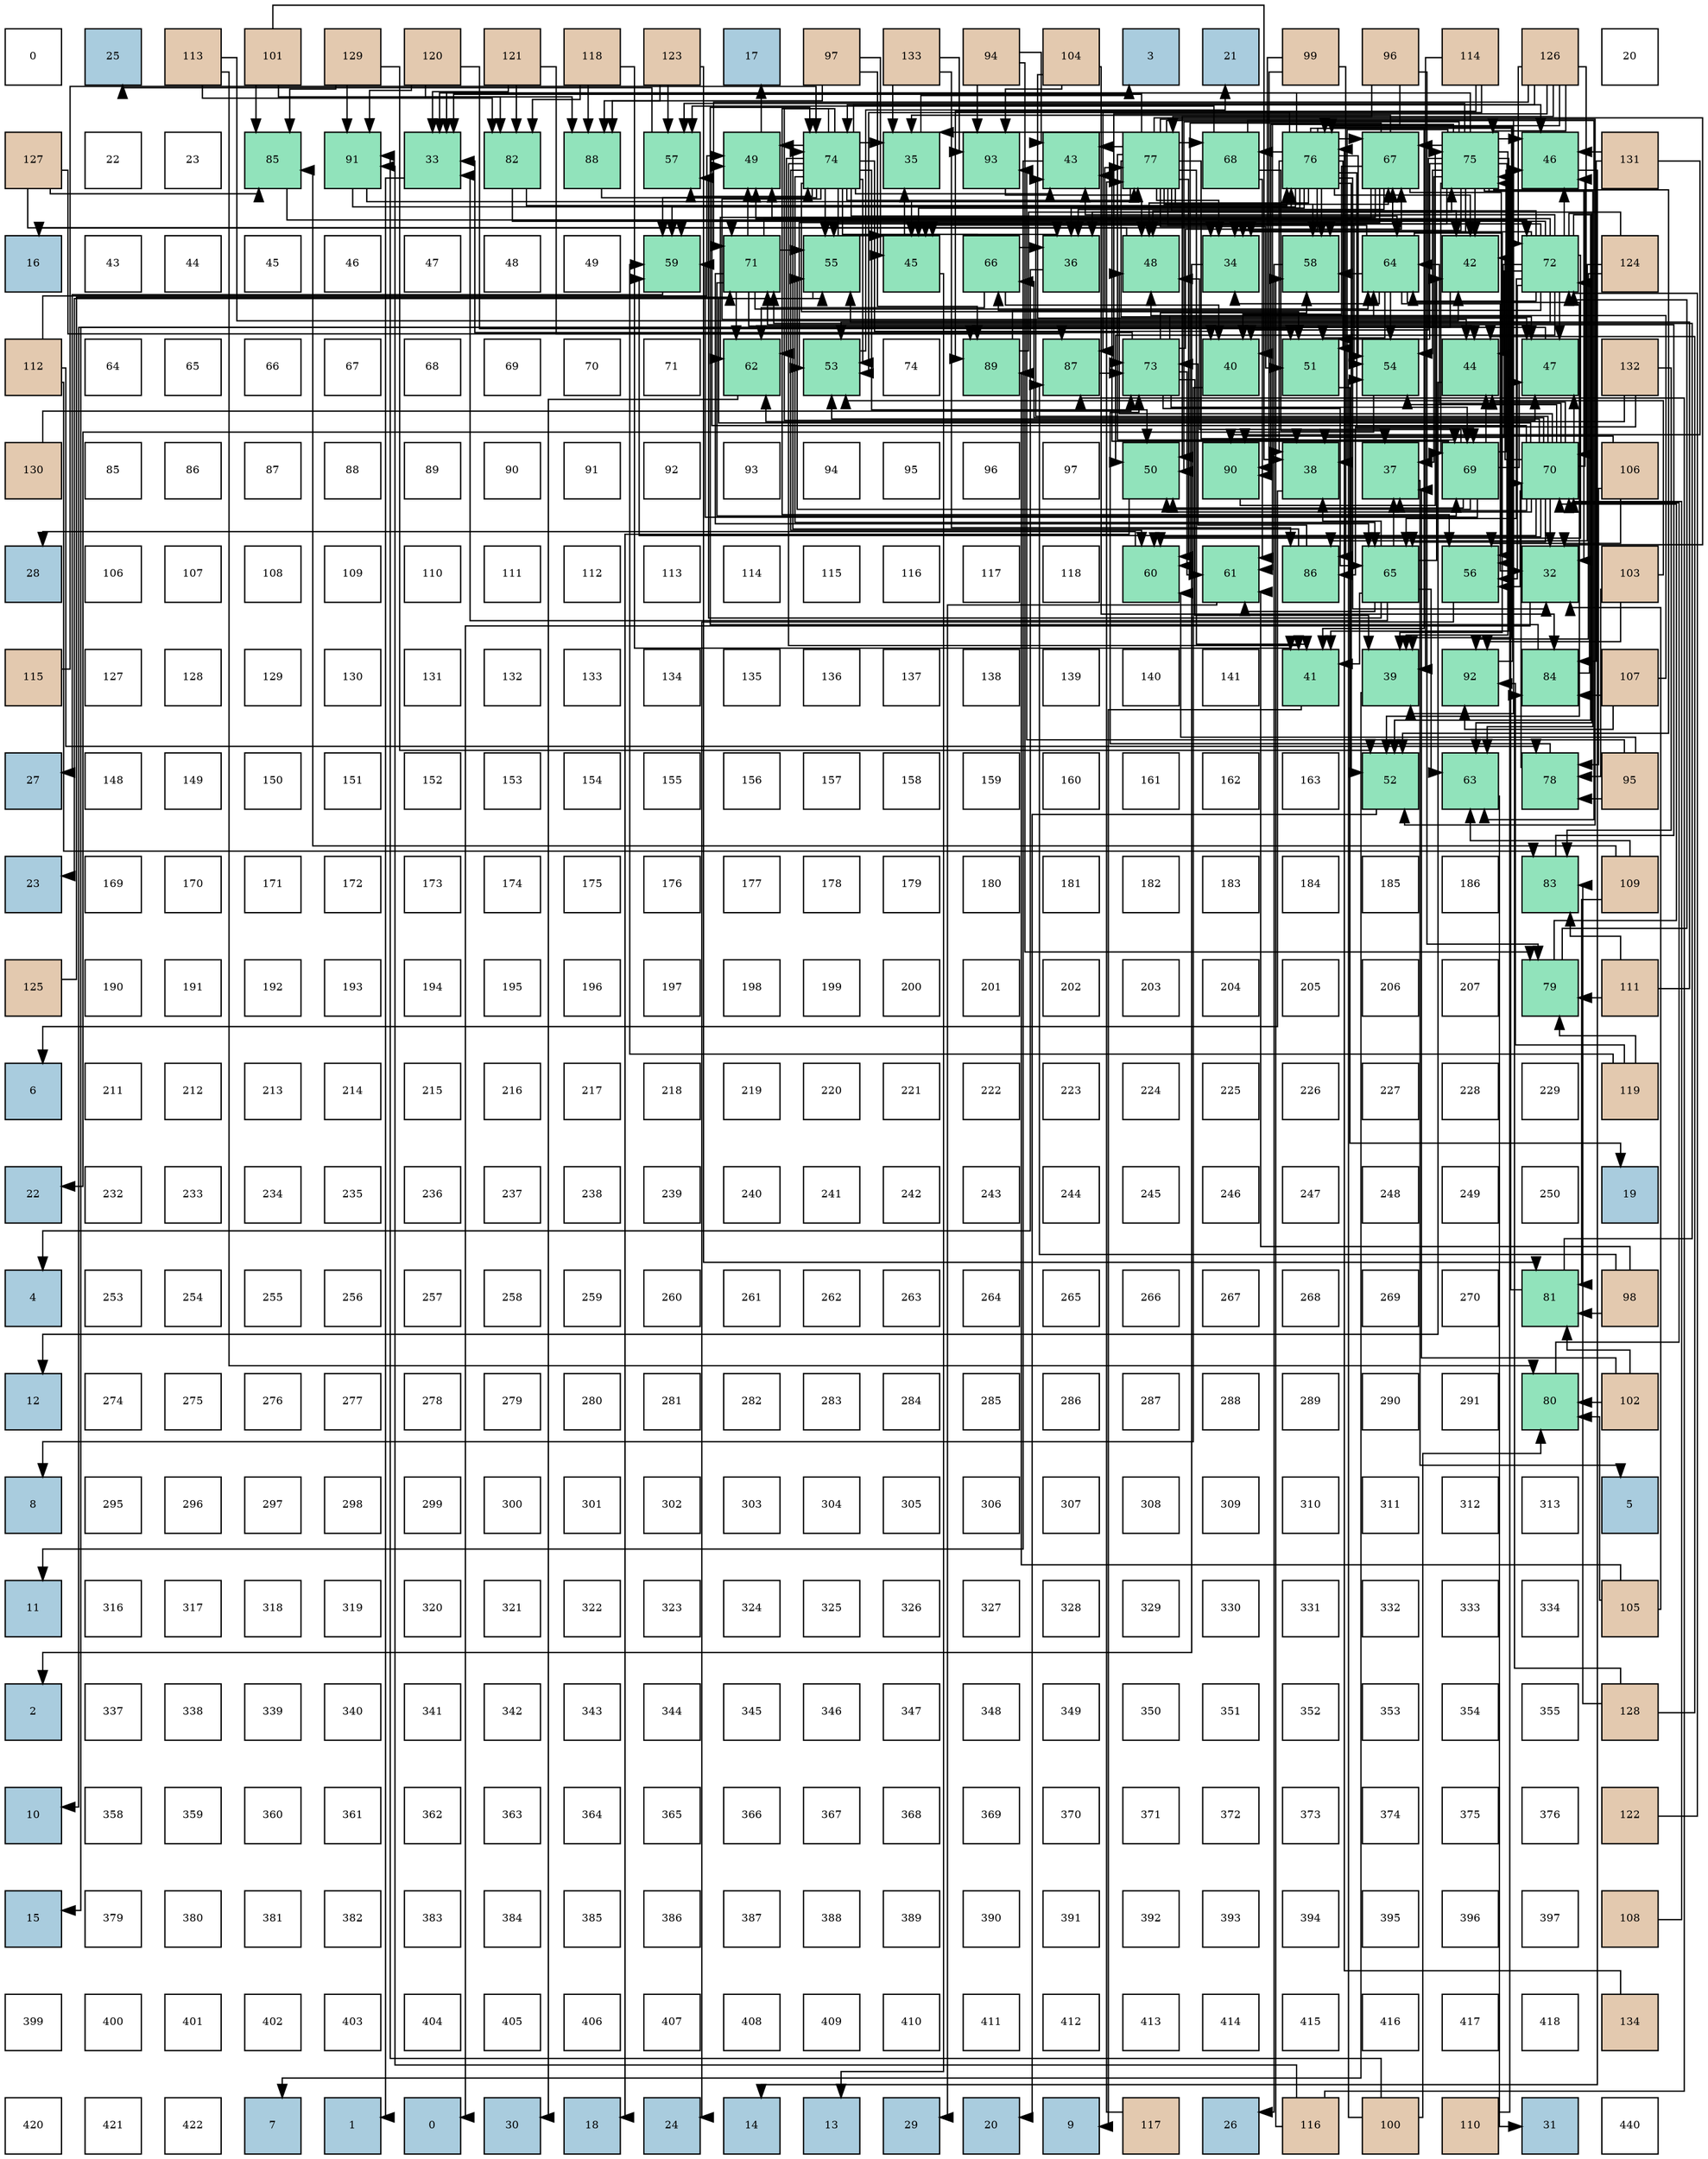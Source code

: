 digraph layout{
 rankdir=TB;
 splines=ortho;
 node [style=filled shape=square fixedsize=true width=0.6];
0[label="0", fontsize=8, fillcolor="#ffffff"];
1[label="25", fontsize=8, fillcolor="#a9ccde"];
2[label="113", fontsize=8, fillcolor="#e3c9af"];
3[label="101", fontsize=8, fillcolor="#e3c9af"];
4[label="129", fontsize=8, fillcolor="#e3c9af"];
5[label="120", fontsize=8, fillcolor="#e3c9af"];
6[label="121", fontsize=8, fillcolor="#e3c9af"];
7[label="118", fontsize=8, fillcolor="#e3c9af"];
8[label="123", fontsize=8, fillcolor="#e3c9af"];
9[label="17", fontsize=8, fillcolor="#a9ccde"];
10[label="97", fontsize=8, fillcolor="#e3c9af"];
11[label="133", fontsize=8, fillcolor="#e3c9af"];
12[label="94", fontsize=8, fillcolor="#e3c9af"];
13[label="104", fontsize=8, fillcolor="#e3c9af"];
14[label="3", fontsize=8, fillcolor="#a9ccde"];
15[label="21", fontsize=8, fillcolor="#a9ccde"];
16[label="99", fontsize=8, fillcolor="#e3c9af"];
17[label="96", fontsize=8, fillcolor="#e3c9af"];
18[label="114", fontsize=8, fillcolor="#e3c9af"];
19[label="126", fontsize=8, fillcolor="#e3c9af"];
20[label="20", fontsize=8, fillcolor="#ffffff"];
21[label="127", fontsize=8, fillcolor="#e3c9af"];
22[label="22", fontsize=8, fillcolor="#ffffff"];
23[label="23", fontsize=8, fillcolor="#ffffff"];
24[label="85", fontsize=8, fillcolor="#91e3bb"];
25[label="91", fontsize=8, fillcolor="#91e3bb"];
26[label="33", fontsize=8, fillcolor="#91e3bb"];
27[label="82", fontsize=8, fillcolor="#91e3bb"];
28[label="88", fontsize=8, fillcolor="#91e3bb"];
29[label="57", fontsize=8, fillcolor="#91e3bb"];
30[label="49", fontsize=8, fillcolor="#91e3bb"];
31[label="74", fontsize=8, fillcolor="#91e3bb"];
32[label="35", fontsize=8, fillcolor="#91e3bb"];
33[label="93", fontsize=8, fillcolor="#91e3bb"];
34[label="43", fontsize=8, fillcolor="#91e3bb"];
35[label="77", fontsize=8, fillcolor="#91e3bb"];
36[label="68", fontsize=8, fillcolor="#91e3bb"];
37[label="76", fontsize=8, fillcolor="#91e3bb"];
38[label="67", fontsize=8, fillcolor="#91e3bb"];
39[label="75", fontsize=8, fillcolor="#91e3bb"];
40[label="46", fontsize=8, fillcolor="#91e3bb"];
41[label="131", fontsize=8, fillcolor="#e3c9af"];
42[label="16", fontsize=8, fillcolor="#a9ccde"];
43[label="43", fontsize=8, fillcolor="#ffffff"];
44[label="44", fontsize=8, fillcolor="#ffffff"];
45[label="45", fontsize=8, fillcolor="#ffffff"];
46[label="46", fontsize=8, fillcolor="#ffffff"];
47[label="47", fontsize=8, fillcolor="#ffffff"];
48[label="48", fontsize=8, fillcolor="#ffffff"];
49[label="49", fontsize=8, fillcolor="#ffffff"];
50[label="59", fontsize=8, fillcolor="#91e3bb"];
51[label="71", fontsize=8, fillcolor="#91e3bb"];
52[label="55", fontsize=8, fillcolor="#91e3bb"];
53[label="45", fontsize=8, fillcolor="#91e3bb"];
54[label="66", fontsize=8, fillcolor="#91e3bb"];
55[label="36", fontsize=8, fillcolor="#91e3bb"];
56[label="48", fontsize=8, fillcolor="#91e3bb"];
57[label="34", fontsize=8, fillcolor="#91e3bb"];
58[label="58", fontsize=8, fillcolor="#91e3bb"];
59[label="64", fontsize=8, fillcolor="#91e3bb"];
60[label="42", fontsize=8, fillcolor="#91e3bb"];
61[label="72", fontsize=8, fillcolor="#91e3bb"];
62[label="124", fontsize=8, fillcolor="#e3c9af"];
63[label="112", fontsize=8, fillcolor="#e3c9af"];
64[label="64", fontsize=8, fillcolor="#ffffff"];
65[label="65", fontsize=8, fillcolor="#ffffff"];
66[label="66", fontsize=8, fillcolor="#ffffff"];
67[label="67", fontsize=8, fillcolor="#ffffff"];
68[label="68", fontsize=8, fillcolor="#ffffff"];
69[label="69", fontsize=8, fillcolor="#ffffff"];
70[label="70", fontsize=8, fillcolor="#ffffff"];
71[label="71", fontsize=8, fillcolor="#ffffff"];
72[label="62", fontsize=8, fillcolor="#91e3bb"];
73[label="53", fontsize=8, fillcolor="#91e3bb"];
74[label="74", fontsize=8, fillcolor="#ffffff"];
75[label="89", fontsize=8, fillcolor="#91e3bb"];
76[label="87", fontsize=8, fillcolor="#91e3bb"];
77[label="73", fontsize=8, fillcolor="#91e3bb"];
78[label="40", fontsize=8, fillcolor="#91e3bb"];
79[label="51", fontsize=8, fillcolor="#91e3bb"];
80[label="54", fontsize=8, fillcolor="#91e3bb"];
81[label="44", fontsize=8, fillcolor="#91e3bb"];
82[label="47", fontsize=8, fillcolor="#91e3bb"];
83[label="132", fontsize=8, fillcolor="#e3c9af"];
84[label="130", fontsize=8, fillcolor="#e3c9af"];
85[label="85", fontsize=8, fillcolor="#ffffff"];
86[label="86", fontsize=8, fillcolor="#ffffff"];
87[label="87", fontsize=8, fillcolor="#ffffff"];
88[label="88", fontsize=8, fillcolor="#ffffff"];
89[label="89", fontsize=8, fillcolor="#ffffff"];
90[label="90", fontsize=8, fillcolor="#ffffff"];
91[label="91", fontsize=8, fillcolor="#ffffff"];
92[label="92", fontsize=8, fillcolor="#ffffff"];
93[label="93", fontsize=8, fillcolor="#ffffff"];
94[label="94", fontsize=8, fillcolor="#ffffff"];
95[label="95", fontsize=8, fillcolor="#ffffff"];
96[label="96", fontsize=8, fillcolor="#ffffff"];
97[label="97", fontsize=8, fillcolor="#ffffff"];
98[label="50", fontsize=8, fillcolor="#91e3bb"];
99[label="90", fontsize=8, fillcolor="#91e3bb"];
100[label="38", fontsize=8, fillcolor="#91e3bb"];
101[label="37", fontsize=8, fillcolor="#91e3bb"];
102[label="69", fontsize=8, fillcolor="#91e3bb"];
103[label="70", fontsize=8, fillcolor="#91e3bb"];
104[label="106", fontsize=8, fillcolor="#e3c9af"];
105[label="28", fontsize=8, fillcolor="#a9ccde"];
106[label="106", fontsize=8, fillcolor="#ffffff"];
107[label="107", fontsize=8, fillcolor="#ffffff"];
108[label="108", fontsize=8, fillcolor="#ffffff"];
109[label="109", fontsize=8, fillcolor="#ffffff"];
110[label="110", fontsize=8, fillcolor="#ffffff"];
111[label="111", fontsize=8, fillcolor="#ffffff"];
112[label="112", fontsize=8, fillcolor="#ffffff"];
113[label="113", fontsize=8, fillcolor="#ffffff"];
114[label="114", fontsize=8, fillcolor="#ffffff"];
115[label="115", fontsize=8, fillcolor="#ffffff"];
116[label="116", fontsize=8, fillcolor="#ffffff"];
117[label="117", fontsize=8, fillcolor="#ffffff"];
118[label="118", fontsize=8, fillcolor="#ffffff"];
119[label="60", fontsize=8, fillcolor="#91e3bb"];
120[label="61", fontsize=8, fillcolor="#91e3bb"];
121[label="86", fontsize=8, fillcolor="#91e3bb"];
122[label="65", fontsize=8, fillcolor="#91e3bb"];
123[label="56", fontsize=8, fillcolor="#91e3bb"];
124[label="32", fontsize=8, fillcolor="#91e3bb"];
125[label="103", fontsize=8, fillcolor="#e3c9af"];
126[label="115", fontsize=8, fillcolor="#e3c9af"];
127[label="127", fontsize=8, fillcolor="#ffffff"];
128[label="128", fontsize=8, fillcolor="#ffffff"];
129[label="129", fontsize=8, fillcolor="#ffffff"];
130[label="130", fontsize=8, fillcolor="#ffffff"];
131[label="131", fontsize=8, fillcolor="#ffffff"];
132[label="132", fontsize=8, fillcolor="#ffffff"];
133[label="133", fontsize=8, fillcolor="#ffffff"];
134[label="134", fontsize=8, fillcolor="#ffffff"];
135[label="135", fontsize=8, fillcolor="#ffffff"];
136[label="136", fontsize=8, fillcolor="#ffffff"];
137[label="137", fontsize=8, fillcolor="#ffffff"];
138[label="138", fontsize=8, fillcolor="#ffffff"];
139[label="139", fontsize=8, fillcolor="#ffffff"];
140[label="140", fontsize=8, fillcolor="#ffffff"];
141[label="141", fontsize=8, fillcolor="#ffffff"];
142[label="41", fontsize=8, fillcolor="#91e3bb"];
143[label="39", fontsize=8, fillcolor="#91e3bb"];
144[label="92", fontsize=8, fillcolor="#91e3bb"];
145[label="84", fontsize=8, fillcolor="#91e3bb"];
146[label="107", fontsize=8, fillcolor="#e3c9af"];
147[label="27", fontsize=8, fillcolor="#a9ccde"];
148[label="148", fontsize=8, fillcolor="#ffffff"];
149[label="149", fontsize=8, fillcolor="#ffffff"];
150[label="150", fontsize=8, fillcolor="#ffffff"];
151[label="151", fontsize=8, fillcolor="#ffffff"];
152[label="152", fontsize=8, fillcolor="#ffffff"];
153[label="153", fontsize=8, fillcolor="#ffffff"];
154[label="154", fontsize=8, fillcolor="#ffffff"];
155[label="155", fontsize=8, fillcolor="#ffffff"];
156[label="156", fontsize=8, fillcolor="#ffffff"];
157[label="157", fontsize=8, fillcolor="#ffffff"];
158[label="158", fontsize=8, fillcolor="#ffffff"];
159[label="159", fontsize=8, fillcolor="#ffffff"];
160[label="160", fontsize=8, fillcolor="#ffffff"];
161[label="161", fontsize=8, fillcolor="#ffffff"];
162[label="162", fontsize=8, fillcolor="#ffffff"];
163[label="163", fontsize=8, fillcolor="#ffffff"];
164[label="52", fontsize=8, fillcolor="#91e3bb"];
165[label="63", fontsize=8, fillcolor="#91e3bb"];
166[label="78", fontsize=8, fillcolor="#91e3bb"];
167[label="95", fontsize=8, fillcolor="#e3c9af"];
168[label="23", fontsize=8, fillcolor="#a9ccde"];
169[label="169", fontsize=8, fillcolor="#ffffff"];
170[label="170", fontsize=8, fillcolor="#ffffff"];
171[label="171", fontsize=8, fillcolor="#ffffff"];
172[label="172", fontsize=8, fillcolor="#ffffff"];
173[label="173", fontsize=8, fillcolor="#ffffff"];
174[label="174", fontsize=8, fillcolor="#ffffff"];
175[label="175", fontsize=8, fillcolor="#ffffff"];
176[label="176", fontsize=8, fillcolor="#ffffff"];
177[label="177", fontsize=8, fillcolor="#ffffff"];
178[label="178", fontsize=8, fillcolor="#ffffff"];
179[label="179", fontsize=8, fillcolor="#ffffff"];
180[label="180", fontsize=8, fillcolor="#ffffff"];
181[label="181", fontsize=8, fillcolor="#ffffff"];
182[label="182", fontsize=8, fillcolor="#ffffff"];
183[label="183", fontsize=8, fillcolor="#ffffff"];
184[label="184", fontsize=8, fillcolor="#ffffff"];
185[label="185", fontsize=8, fillcolor="#ffffff"];
186[label="186", fontsize=8, fillcolor="#ffffff"];
187[label="83", fontsize=8, fillcolor="#91e3bb"];
188[label="109", fontsize=8, fillcolor="#e3c9af"];
189[label="125", fontsize=8, fillcolor="#e3c9af"];
190[label="190", fontsize=8, fillcolor="#ffffff"];
191[label="191", fontsize=8, fillcolor="#ffffff"];
192[label="192", fontsize=8, fillcolor="#ffffff"];
193[label="193", fontsize=8, fillcolor="#ffffff"];
194[label="194", fontsize=8, fillcolor="#ffffff"];
195[label="195", fontsize=8, fillcolor="#ffffff"];
196[label="196", fontsize=8, fillcolor="#ffffff"];
197[label="197", fontsize=8, fillcolor="#ffffff"];
198[label="198", fontsize=8, fillcolor="#ffffff"];
199[label="199", fontsize=8, fillcolor="#ffffff"];
200[label="200", fontsize=8, fillcolor="#ffffff"];
201[label="201", fontsize=8, fillcolor="#ffffff"];
202[label="202", fontsize=8, fillcolor="#ffffff"];
203[label="203", fontsize=8, fillcolor="#ffffff"];
204[label="204", fontsize=8, fillcolor="#ffffff"];
205[label="205", fontsize=8, fillcolor="#ffffff"];
206[label="206", fontsize=8, fillcolor="#ffffff"];
207[label="207", fontsize=8, fillcolor="#ffffff"];
208[label="79", fontsize=8, fillcolor="#91e3bb"];
209[label="111", fontsize=8, fillcolor="#e3c9af"];
210[label="6", fontsize=8, fillcolor="#a9ccde"];
211[label="211", fontsize=8, fillcolor="#ffffff"];
212[label="212", fontsize=8, fillcolor="#ffffff"];
213[label="213", fontsize=8, fillcolor="#ffffff"];
214[label="214", fontsize=8, fillcolor="#ffffff"];
215[label="215", fontsize=8, fillcolor="#ffffff"];
216[label="216", fontsize=8, fillcolor="#ffffff"];
217[label="217", fontsize=8, fillcolor="#ffffff"];
218[label="218", fontsize=8, fillcolor="#ffffff"];
219[label="219", fontsize=8, fillcolor="#ffffff"];
220[label="220", fontsize=8, fillcolor="#ffffff"];
221[label="221", fontsize=8, fillcolor="#ffffff"];
222[label="222", fontsize=8, fillcolor="#ffffff"];
223[label="223", fontsize=8, fillcolor="#ffffff"];
224[label="224", fontsize=8, fillcolor="#ffffff"];
225[label="225", fontsize=8, fillcolor="#ffffff"];
226[label="226", fontsize=8, fillcolor="#ffffff"];
227[label="227", fontsize=8, fillcolor="#ffffff"];
228[label="228", fontsize=8, fillcolor="#ffffff"];
229[label="229", fontsize=8, fillcolor="#ffffff"];
230[label="119", fontsize=8, fillcolor="#e3c9af"];
231[label="22", fontsize=8, fillcolor="#a9ccde"];
232[label="232", fontsize=8, fillcolor="#ffffff"];
233[label="233", fontsize=8, fillcolor="#ffffff"];
234[label="234", fontsize=8, fillcolor="#ffffff"];
235[label="235", fontsize=8, fillcolor="#ffffff"];
236[label="236", fontsize=8, fillcolor="#ffffff"];
237[label="237", fontsize=8, fillcolor="#ffffff"];
238[label="238", fontsize=8, fillcolor="#ffffff"];
239[label="239", fontsize=8, fillcolor="#ffffff"];
240[label="240", fontsize=8, fillcolor="#ffffff"];
241[label="241", fontsize=8, fillcolor="#ffffff"];
242[label="242", fontsize=8, fillcolor="#ffffff"];
243[label="243", fontsize=8, fillcolor="#ffffff"];
244[label="244", fontsize=8, fillcolor="#ffffff"];
245[label="245", fontsize=8, fillcolor="#ffffff"];
246[label="246", fontsize=8, fillcolor="#ffffff"];
247[label="247", fontsize=8, fillcolor="#ffffff"];
248[label="248", fontsize=8, fillcolor="#ffffff"];
249[label="249", fontsize=8, fillcolor="#ffffff"];
250[label="250", fontsize=8, fillcolor="#ffffff"];
251[label="19", fontsize=8, fillcolor="#a9ccde"];
252[label="4", fontsize=8, fillcolor="#a9ccde"];
253[label="253", fontsize=8, fillcolor="#ffffff"];
254[label="254", fontsize=8, fillcolor="#ffffff"];
255[label="255", fontsize=8, fillcolor="#ffffff"];
256[label="256", fontsize=8, fillcolor="#ffffff"];
257[label="257", fontsize=8, fillcolor="#ffffff"];
258[label="258", fontsize=8, fillcolor="#ffffff"];
259[label="259", fontsize=8, fillcolor="#ffffff"];
260[label="260", fontsize=8, fillcolor="#ffffff"];
261[label="261", fontsize=8, fillcolor="#ffffff"];
262[label="262", fontsize=8, fillcolor="#ffffff"];
263[label="263", fontsize=8, fillcolor="#ffffff"];
264[label="264", fontsize=8, fillcolor="#ffffff"];
265[label="265", fontsize=8, fillcolor="#ffffff"];
266[label="266", fontsize=8, fillcolor="#ffffff"];
267[label="267", fontsize=8, fillcolor="#ffffff"];
268[label="268", fontsize=8, fillcolor="#ffffff"];
269[label="269", fontsize=8, fillcolor="#ffffff"];
270[label="270", fontsize=8, fillcolor="#ffffff"];
271[label="81", fontsize=8, fillcolor="#91e3bb"];
272[label="98", fontsize=8, fillcolor="#e3c9af"];
273[label="12", fontsize=8, fillcolor="#a9ccde"];
274[label="274", fontsize=8, fillcolor="#ffffff"];
275[label="275", fontsize=8, fillcolor="#ffffff"];
276[label="276", fontsize=8, fillcolor="#ffffff"];
277[label="277", fontsize=8, fillcolor="#ffffff"];
278[label="278", fontsize=8, fillcolor="#ffffff"];
279[label="279", fontsize=8, fillcolor="#ffffff"];
280[label="280", fontsize=8, fillcolor="#ffffff"];
281[label="281", fontsize=8, fillcolor="#ffffff"];
282[label="282", fontsize=8, fillcolor="#ffffff"];
283[label="283", fontsize=8, fillcolor="#ffffff"];
284[label="284", fontsize=8, fillcolor="#ffffff"];
285[label="285", fontsize=8, fillcolor="#ffffff"];
286[label="286", fontsize=8, fillcolor="#ffffff"];
287[label="287", fontsize=8, fillcolor="#ffffff"];
288[label="288", fontsize=8, fillcolor="#ffffff"];
289[label="289", fontsize=8, fillcolor="#ffffff"];
290[label="290", fontsize=8, fillcolor="#ffffff"];
291[label="291", fontsize=8, fillcolor="#ffffff"];
292[label="80", fontsize=8, fillcolor="#91e3bb"];
293[label="102", fontsize=8, fillcolor="#e3c9af"];
294[label="8", fontsize=8, fillcolor="#a9ccde"];
295[label="295", fontsize=8, fillcolor="#ffffff"];
296[label="296", fontsize=8, fillcolor="#ffffff"];
297[label="297", fontsize=8, fillcolor="#ffffff"];
298[label="298", fontsize=8, fillcolor="#ffffff"];
299[label="299", fontsize=8, fillcolor="#ffffff"];
300[label="300", fontsize=8, fillcolor="#ffffff"];
301[label="301", fontsize=8, fillcolor="#ffffff"];
302[label="302", fontsize=8, fillcolor="#ffffff"];
303[label="303", fontsize=8, fillcolor="#ffffff"];
304[label="304", fontsize=8, fillcolor="#ffffff"];
305[label="305", fontsize=8, fillcolor="#ffffff"];
306[label="306", fontsize=8, fillcolor="#ffffff"];
307[label="307", fontsize=8, fillcolor="#ffffff"];
308[label="308", fontsize=8, fillcolor="#ffffff"];
309[label="309", fontsize=8, fillcolor="#ffffff"];
310[label="310", fontsize=8, fillcolor="#ffffff"];
311[label="311", fontsize=8, fillcolor="#ffffff"];
312[label="312", fontsize=8, fillcolor="#ffffff"];
313[label="313", fontsize=8, fillcolor="#ffffff"];
314[label="5", fontsize=8, fillcolor="#a9ccde"];
315[label="11", fontsize=8, fillcolor="#a9ccde"];
316[label="316", fontsize=8, fillcolor="#ffffff"];
317[label="317", fontsize=8, fillcolor="#ffffff"];
318[label="318", fontsize=8, fillcolor="#ffffff"];
319[label="319", fontsize=8, fillcolor="#ffffff"];
320[label="320", fontsize=8, fillcolor="#ffffff"];
321[label="321", fontsize=8, fillcolor="#ffffff"];
322[label="322", fontsize=8, fillcolor="#ffffff"];
323[label="323", fontsize=8, fillcolor="#ffffff"];
324[label="324", fontsize=8, fillcolor="#ffffff"];
325[label="325", fontsize=8, fillcolor="#ffffff"];
326[label="326", fontsize=8, fillcolor="#ffffff"];
327[label="327", fontsize=8, fillcolor="#ffffff"];
328[label="328", fontsize=8, fillcolor="#ffffff"];
329[label="329", fontsize=8, fillcolor="#ffffff"];
330[label="330", fontsize=8, fillcolor="#ffffff"];
331[label="331", fontsize=8, fillcolor="#ffffff"];
332[label="332", fontsize=8, fillcolor="#ffffff"];
333[label="333", fontsize=8, fillcolor="#ffffff"];
334[label="334", fontsize=8, fillcolor="#ffffff"];
335[label="105", fontsize=8, fillcolor="#e3c9af"];
336[label="2", fontsize=8, fillcolor="#a9ccde"];
337[label="337", fontsize=8, fillcolor="#ffffff"];
338[label="338", fontsize=8, fillcolor="#ffffff"];
339[label="339", fontsize=8, fillcolor="#ffffff"];
340[label="340", fontsize=8, fillcolor="#ffffff"];
341[label="341", fontsize=8, fillcolor="#ffffff"];
342[label="342", fontsize=8, fillcolor="#ffffff"];
343[label="343", fontsize=8, fillcolor="#ffffff"];
344[label="344", fontsize=8, fillcolor="#ffffff"];
345[label="345", fontsize=8, fillcolor="#ffffff"];
346[label="346", fontsize=8, fillcolor="#ffffff"];
347[label="347", fontsize=8, fillcolor="#ffffff"];
348[label="348", fontsize=8, fillcolor="#ffffff"];
349[label="349", fontsize=8, fillcolor="#ffffff"];
350[label="350", fontsize=8, fillcolor="#ffffff"];
351[label="351", fontsize=8, fillcolor="#ffffff"];
352[label="352", fontsize=8, fillcolor="#ffffff"];
353[label="353", fontsize=8, fillcolor="#ffffff"];
354[label="354", fontsize=8, fillcolor="#ffffff"];
355[label="355", fontsize=8, fillcolor="#ffffff"];
356[label="128", fontsize=8, fillcolor="#e3c9af"];
357[label="10", fontsize=8, fillcolor="#a9ccde"];
358[label="358", fontsize=8, fillcolor="#ffffff"];
359[label="359", fontsize=8, fillcolor="#ffffff"];
360[label="360", fontsize=8, fillcolor="#ffffff"];
361[label="361", fontsize=8, fillcolor="#ffffff"];
362[label="362", fontsize=8, fillcolor="#ffffff"];
363[label="363", fontsize=8, fillcolor="#ffffff"];
364[label="364", fontsize=8, fillcolor="#ffffff"];
365[label="365", fontsize=8, fillcolor="#ffffff"];
366[label="366", fontsize=8, fillcolor="#ffffff"];
367[label="367", fontsize=8, fillcolor="#ffffff"];
368[label="368", fontsize=8, fillcolor="#ffffff"];
369[label="369", fontsize=8, fillcolor="#ffffff"];
370[label="370", fontsize=8, fillcolor="#ffffff"];
371[label="371", fontsize=8, fillcolor="#ffffff"];
372[label="372", fontsize=8, fillcolor="#ffffff"];
373[label="373", fontsize=8, fillcolor="#ffffff"];
374[label="374", fontsize=8, fillcolor="#ffffff"];
375[label="375", fontsize=8, fillcolor="#ffffff"];
376[label="376", fontsize=8, fillcolor="#ffffff"];
377[label="122", fontsize=8, fillcolor="#e3c9af"];
378[label="15", fontsize=8, fillcolor="#a9ccde"];
379[label="379", fontsize=8, fillcolor="#ffffff"];
380[label="380", fontsize=8, fillcolor="#ffffff"];
381[label="381", fontsize=8, fillcolor="#ffffff"];
382[label="382", fontsize=8, fillcolor="#ffffff"];
383[label="383", fontsize=8, fillcolor="#ffffff"];
384[label="384", fontsize=8, fillcolor="#ffffff"];
385[label="385", fontsize=8, fillcolor="#ffffff"];
386[label="386", fontsize=8, fillcolor="#ffffff"];
387[label="387", fontsize=8, fillcolor="#ffffff"];
388[label="388", fontsize=8, fillcolor="#ffffff"];
389[label="389", fontsize=8, fillcolor="#ffffff"];
390[label="390", fontsize=8, fillcolor="#ffffff"];
391[label="391", fontsize=8, fillcolor="#ffffff"];
392[label="392", fontsize=8, fillcolor="#ffffff"];
393[label="393", fontsize=8, fillcolor="#ffffff"];
394[label="394", fontsize=8, fillcolor="#ffffff"];
395[label="395", fontsize=8, fillcolor="#ffffff"];
396[label="396", fontsize=8, fillcolor="#ffffff"];
397[label="397", fontsize=8, fillcolor="#ffffff"];
398[label="108", fontsize=8, fillcolor="#e3c9af"];
399[label="399", fontsize=8, fillcolor="#ffffff"];
400[label="400", fontsize=8, fillcolor="#ffffff"];
401[label="401", fontsize=8, fillcolor="#ffffff"];
402[label="402", fontsize=8, fillcolor="#ffffff"];
403[label="403", fontsize=8, fillcolor="#ffffff"];
404[label="404", fontsize=8, fillcolor="#ffffff"];
405[label="405", fontsize=8, fillcolor="#ffffff"];
406[label="406", fontsize=8, fillcolor="#ffffff"];
407[label="407", fontsize=8, fillcolor="#ffffff"];
408[label="408", fontsize=8, fillcolor="#ffffff"];
409[label="409", fontsize=8, fillcolor="#ffffff"];
410[label="410", fontsize=8, fillcolor="#ffffff"];
411[label="411", fontsize=8, fillcolor="#ffffff"];
412[label="412", fontsize=8, fillcolor="#ffffff"];
413[label="413", fontsize=8, fillcolor="#ffffff"];
414[label="414", fontsize=8, fillcolor="#ffffff"];
415[label="415", fontsize=8, fillcolor="#ffffff"];
416[label="416", fontsize=8, fillcolor="#ffffff"];
417[label="417", fontsize=8, fillcolor="#ffffff"];
418[label="418", fontsize=8, fillcolor="#ffffff"];
419[label="134", fontsize=8, fillcolor="#e3c9af"];
420[label="420", fontsize=8, fillcolor="#ffffff"];
421[label="421", fontsize=8, fillcolor="#ffffff"];
422[label="422", fontsize=8, fillcolor="#ffffff"];
423[label="7", fontsize=8, fillcolor="#a9ccde"];
424[label="1", fontsize=8, fillcolor="#a9ccde"];
425[label="0", fontsize=8, fillcolor="#a9ccde"];
426[label="30", fontsize=8, fillcolor="#a9ccde"];
427[label="18", fontsize=8, fillcolor="#a9ccde"];
428[label="24", fontsize=8, fillcolor="#a9ccde"];
429[label="14", fontsize=8, fillcolor="#a9ccde"];
430[label="13", fontsize=8, fillcolor="#a9ccde"];
431[label="29", fontsize=8, fillcolor="#a9ccde"];
432[label="20", fontsize=8, fillcolor="#a9ccde"];
433[label="9", fontsize=8, fillcolor="#a9ccde"];
434[label="117", fontsize=8, fillcolor="#e3c9af"];
435[label="26", fontsize=8, fillcolor="#a9ccde"];
436[label="116", fontsize=8, fillcolor="#e3c9af"];
437[label="100", fontsize=8, fillcolor="#e3c9af"];
438[label="110", fontsize=8, fillcolor="#e3c9af"];
439[label="31", fontsize=8, fillcolor="#a9ccde"];
440[label="440", fontsize=8, fillcolor="#ffffff"];
edge [constraint=false, style=vis];124 -> 425;
26 -> 424;
57 -> 336;
32 -> 14;
55 -> 252;
101 -> 314;
100 -> 210;
143 -> 423;
78 -> 294;
142 -> 433;
60 -> 357;
34 -> 315;
81 -> 273;
53 -> 430;
40 -> 429;
82 -> 378;
56 -> 42;
30 -> 9;
98 -> 427;
79 -> 251;
164 -> 432;
73 -> 15;
80 -> 231;
52 -> 168;
123 -> 428;
29 -> 1;
58 -> 435;
50 -> 147;
119 -> 105;
120 -> 431;
72 -> 426;
165 -> 439;
59 -> 124;
59 -> 57;
59 -> 143;
59 -> 53;
59 -> 79;
59 -> 164;
59 -> 80;
59 -> 58;
122 -> 26;
122 -> 101;
122 -> 100;
122 -> 142;
122 -> 60;
122 -> 29;
122 -> 120;
122 -> 165;
54 -> 32;
54 -> 55;
54 -> 78;
54 -> 72;
38 -> 32;
38 -> 55;
38 -> 78;
38 -> 30;
38 -> 73;
38 -> 123;
38 -> 119;
38 -> 72;
36 -> 101;
36 -> 29;
36 -> 120;
36 -> 165;
102 -> 34;
102 -> 81;
102 -> 40;
102 -> 82;
102 -> 56;
102 -> 98;
102 -> 52;
102 -> 50;
103 -> 124;
103 -> 101;
103 -> 60;
103 -> 34;
103 -> 81;
103 -> 40;
103 -> 82;
103 -> 56;
103 -> 30;
103 -> 98;
103 -> 73;
103 -> 80;
103 -> 52;
103 -> 123;
103 -> 50;
103 -> 119;
103 -> 59;
103 -> 122;
103 -> 54;
51 -> 81;
51 -> 30;
51 -> 52;
51 -> 72;
51 -> 59;
51 -> 122;
51 -> 38;
51 -> 102;
61 -> 57;
61 -> 100;
61 -> 34;
61 -> 81;
61 -> 40;
61 -> 82;
61 -> 56;
61 -> 30;
61 -> 98;
61 -> 164;
61 -> 73;
61 -> 52;
61 -> 123;
61 -> 50;
61 -> 119;
61 -> 165;
61 -> 59;
61 -> 122;
61 -> 54;
77 -> 26;
77 -> 143;
77 -> 58;
77 -> 120;
77 -> 59;
77 -> 122;
77 -> 38;
77 -> 102;
31 -> 32;
31 -> 55;
31 -> 78;
31 -> 142;
31 -> 34;
31 -> 81;
31 -> 53;
31 -> 40;
31 -> 82;
31 -> 56;
31 -> 30;
31 -> 98;
31 -> 79;
31 -> 73;
31 -> 52;
31 -> 123;
31 -> 29;
31 -> 50;
31 -> 119;
31 -> 72;
31 -> 59;
31 -> 122;
39 -> 124;
39 -> 26;
39 -> 57;
39 -> 101;
39 -> 100;
39 -> 143;
39 -> 78;
39 -> 142;
39 -> 60;
39 -> 53;
39 -> 40;
39 -> 98;
39 -> 79;
39 -> 164;
39 -> 80;
39 -> 123;
39 -> 29;
39 -> 58;
39 -> 120;
39 -> 165;
39 -> 38;
39 -> 102;
37 -> 124;
37 -> 26;
37 -> 57;
37 -> 55;
37 -> 100;
37 -> 143;
37 -> 142;
37 -> 60;
37 -> 53;
37 -> 56;
37 -> 79;
37 -> 164;
37 -> 73;
37 -> 80;
37 -> 58;
37 -> 50;
37 -> 38;
37 -> 36;
37 -> 102;
35 -> 124;
35 -> 26;
35 -> 57;
35 -> 32;
35 -> 100;
35 -> 143;
35 -> 142;
35 -> 60;
35 -> 34;
35 -> 53;
35 -> 82;
35 -> 79;
35 -> 164;
35 -> 80;
35 -> 58;
35 -> 119;
35 -> 38;
35 -> 36;
35 -> 102;
166 -> 103;
166 -> 77;
208 -> 103;
208 -> 61;
292 -> 103;
271 -> 51;
271 -> 39;
27 -> 51;
27 -> 37;
187 -> 51;
145 -> 61;
145 -> 31;
24 -> 61;
121 -> 77;
121 -> 31;
76 -> 77;
28 -> 31;
75 -> 39;
75 -> 35;
99 -> 39;
25 -> 37;
25 -> 35;
144 -> 37;
33 -> 35;
12 -> 34;
12 -> 208;
12 -> 33;
167 -> 119;
167 -> 166;
167 -> 33;
17 -> 98;
17 -> 208;
17 -> 99;
10 -> 53;
10 -> 28;
10 -> 75;
272 -> 120;
272 -> 271;
272 -> 76;
16 -> 78;
16 -> 121;
16 -> 99;
437 -> 80;
437 -> 292;
437 -> 25;
3 -> 100;
3 -> 27;
3 -> 24;
293 -> 101;
293 -> 292;
293 -> 271;
125 -> 73;
125 -> 166;
125 -> 144;
13 -> 82;
13 -> 145;
13 -> 33;
335 -> 124;
335 -> 292;
335 -> 75;
104 -> 123;
104 -> 166;
104 -> 99;
146 -> 56;
146 -> 145;
146 -> 144;
398 -> 103;
188 -> 165;
188 -> 271;
188 -> 24;
438 -> 39;
209 -> 52;
209 -> 208;
209 -> 187;
63 -> 30;
63 -> 166;
63 -> 187;
2 -> 60;
2 -> 292;
2 -> 27;
18 -> 143;
18 -> 76;
18 -> 75;
126 -> 31;
436 -> 58;
436 -> 76;
436 -> 25;
434 -> 35;
7 -> 142;
7 -> 27;
7 -> 28;
230 -> 50;
230 -> 208;
230 -> 144;
5 -> 79;
5 -> 28;
5 -> 25;
6 -> 26;
6 -> 27;
6 -> 76;
377 -> 61;
8 -> 29;
8 -> 271;
8 -> 28;
62 -> 55;
62 -> 121;
62 -> 144;
189 -> 51;
19 -> 103;
19 -> 51;
19 -> 61;
19 -> 77;
19 -> 31;
19 -> 39;
19 -> 37;
19 -> 35;
21 -> 57;
21 -> 24;
21 -> 75;
356 -> 81;
356 -> 187;
356 -> 145;
4 -> 164;
4 -> 24;
4 -> 25;
84 -> 77;
41 -> 40;
41 -> 145;
41 -> 99;
83 -> 72;
83 -> 187;
83 -> 121;
11 -> 32;
11 -> 121;
11 -> 33;
419 -> 37;
edge [constraint=true, style=invis];
0 -> 21 -> 42 -> 63 -> 84 -> 105 -> 126 -> 147 -> 168 -> 189 -> 210 -> 231 -> 252 -> 273 -> 294 -> 315 -> 336 -> 357 -> 378 -> 399 -> 420;
1 -> 22 -> 43 -> 64 -> 85 -> 106 -> 127 -> 148 -> 169 -> 190 -> 211 -> 232 -> 253 -> 274 -> 295 -> 316 -> 337 -> 358 -> 379 -> 400 -> 421;
2 -> 23 -> 44 -> 65 -> 86 -> 107 -> 128 -> 149 -> 170 -> 191 -> 212 -> 233 -> 254 -> 275 -> 296 -> 317 -> 338 -> 359 -> 380 -> 401 -> 422;
3 -> 24 -> 45 -> 66 -> 87 -> 108 -> 129 -> 150 -> 171 -> 192 -> 213 -> 234 -> 255 -> 276 -> 297 -> 318 -> 339 -> 360 -> 381 -> 402 -> 423;
4 -> 25 -> 46 -> 67 -> 88 -> 109 -> 130 -> 151 -> 172 -> 193 -> 214 -> 235 -> 256 -> 277 -> 298 -> 319 -> 340 -> 361 -> 382 -> 403 -> 424;
5 -> 26 -> 47 -> 68 -> 89 -> 110 -> 131 -> 152 -> 173 -> 194 -> 215 -> 236 -> 257 -> 278 -> 299 -> 320 -> 341 -> 362 -> 383 -> 404 -> 425;
6 -> 27 -> 48 -> 69 -> 90 -> 111 -> 132 -> 153 -> 174 -> 195 -> 216 -> 237 -> 258 -> 279 -> 300 -> 321 -> 342 -> 363 -> 384 -> 405 -> 426;
7 -> 28 -> 49 -> 70 -> 91 -> 112 -> 133 -> 154 -> 175 -> 196 -> 217 -> 238 -> 259 -> 280 -> 301 -> 322 -> 343 -> 364 -> 385 -> 406 -> 427;
8 -> 29 -> 50 -> 71 -> 92 -> 113 -> 134 -> 155 -> 176 -> 197 -> 218 -> 239 -> 260 -> 281 -> 302 -> 323 -> 344 -> 365 -> 386 -> 407 -> 428;
9 -> 30 -> 51 -> 72 -> 93 -> 114 -> 135 -> 156 -> 177 -> 198 -> 219 -> 240 -> 261 -> 282 -> 303 -> 324 -> 345 -> 366 -> 387 -> 408 -> 429;
10 -> 31 -> 52 -> 73 -> 94 -> 115 -> 136 -> 157 -> 178 -> 199 -> 220 -> 241 -> 262 -> 283 -> 304 -> 325 -> 346 -> 367 -> 388 -> 409 -> 430;
11 -> 32 -> 53 -> 74 -> 95 -> 116 -> 137 -> 158 -> 179 -> 200 -> 221 -> 242 -> 263 -> 284 -> 305 -> 326 -> 347 -> 368 -> 389 -> 410 -> 431;
12 -> 33 -> 54 -> 75 -> 96 -> 117 -> 138 -> 159 -> 180 -> 201 -> 222 -> 243 -> 264 -> 285 -> 306 -> 327 -> 348 -> 369 -> 390 -> 411 -> 432;
13 -> 34 -> 55 -> 76 -> 97 -> 118 -> 139 -> 160 -> 181 -> 202 -> 223 -> 244 -> 265 -> 286 -> 307 -> 328 -> 349 -> 370 -> 391 -> 412 -> 433;
14 -> 35 -> 56 -> 77 -> 98 -> 119 -> 140 -> 161 -> 182 -> 203 -> 224 -> 245 -> 266 -> 287 -> 308 -> 329 -> 350 -> 371 -> 392 -> 413 -> 434;
15 -> 36 -> 57 -> 78 -> 99 -> 120 -> 141 -> 162 -> 183 -> 204 -> 225 -> 246 -> 267 -> 288 -> 309 -> 330 -> 351 -> 372 -> 393 -> 414 -> 435;
16 -> 37 -> 58 -> 79 -> 100 -> 121 -> 142 -> 163 -> 184 -> 205 -> 226 -> 247 -> 268 -> 289 -> 310 -> 331 -> 352 -> 373 -> 394 -> 415 -> 436;
17 -> 38 -> 59 -> 80 -> 101 -> 122 -> 143 -> 164 -> 185 -> 206 -> 227 -> 248 -> 269 -> 290 -> 311 -> 332 -> 353 -> 374 -> 395 -> 416 -> 437;
18 -> 39 -> 60 -> 81 -> 102 -> 123 -> 144 -> 165 -> 186 -> 207 -> 228 -> 249 -> 270 -> 291 -> 312 -> 333 -> 354 -> 375 -> 396 -> 417 -> 438;
19 -> 40 -> 61 -> 82 -> 103 -> 124 -> 145 -> 166 -> 187 -> 208 -> 229 -> 250 -> 271 -> 292 -> 313 -> 334 -> 355 -> 376 -> 397 -> 418 -> 439;
20 -> 41 -> 62 -> 83 -> 104 -> 125 -> 146 -> 167 -> 188 -> 209 -> 230 -> 251 -> 272 -> 293 -> 314 -> 335 -> 356 -> 377 -> 398 -> 419 -> 440;
rank = same {0 -> 1 -> 2 -> 3 -> 4 -> 5 -> 6 -> 7 -> 8 -> 9 -> 10 -> 11 -> 12 -> 13 -> 14 -> 15 -> 16 -> 17 -> 18 -> 19 -> 20};
rank = same {21 -> 22 -> 23 -> 24 -> 25 -> 26 -> 27 -> 28 -> 29 -> 30 -> 31 -> 32 -> 33 -> 34 -> 35 -> 36 -> 37 -> 38 -> 39 -> 40 -> 41};
rank = same {42 -> 43 -> 44 -> 45 -> 46 -> 47 -> 48 -> 49 -> 50 -> 51 -> 52 -> 53 -> 54 -> 55 -> 56 -> 57 -> 58 -> 59 -> 60 -> 61 -> 62};
rank = same {63 -> 64 -> 65 -> 66 -> 67 -> 68 -> 69 -> 70 -> 71 -> 72 -> 73 -> 74 -> 75 -> 76 -> 77 -> 78 -> 79 -> 80 -> 81 -> 82 -> 83};
rank = same {84 -> 85 -> 86 -> 87 -> 88 -> 89 -> 90 -> 91 -> 92 -> 93 -> 94 -> 95 -> 96 -> 97 -> 98 -> 99 -> 100 -> 101 -> 102 -> 103 -> 104};
rank = same {105 -> 106 -> 107 -> 108 -> 109 -> 110 -> 111 -> 112 -> 113 -> 114 -> 115 -> 116 -> 117 -> 118 -> 119 -> 120 -> 121 -> 122 -> 123 -> 124 -> 125};
rank = same {126 -> 127 -> 128 -> 129 -> 130 -> 131 -> 132 -> 133 -> 134 -> 135 -> 136 -> 137 -> 138 -> 139 -> 140 -> 141 -> 142 -> 143 -> 144 -> 145 -> 146};
rank = same {147 -> 148 -> 149 -> 150 -> 151 -> 152 -> 153 -> 154 -> 155 -> 156 -> 157 -> 158 -> 159 -> 160 -> 161 -> 162 -> 163 -> 164 -> 165 -> 166 -> 167};
rank = same {168 -> 169 -> 170 -> 171 -> 172 -> 173 -> 174 -> 175 -> 176 -> 177 -> 178 -> 179 -> 180 -> 181 -> 182 -> 183 -> 184 -> 185 -> 186 -> 187 -> 188};
rank = same {189 -> 190 -> 191 -> 192 -> 193 -> 194 -> 195 -> 196 -> 197 -> 198 -> 199 -> 200 -> 201 -> 202 -> 203 -> 204 -> 205 -> 206 -> 207 -> 208 -> 209};
rank = same {210 -> 211 -> 212 -> 213 -> 214 -> 215 -> 216 -> 217 -> 218 -> 219 -> 220 -> 221 -> 222 -> 223 -> 224 -> 225 -> 226 -> 227 -> 228 -> 229 -> 230};
rank = same {231 -> 232 -> 233 -> 234 -> 235 -> 236 -> 237 -> 238 -> 239 -> 240 -> 241 -> 242 -> 243 -> 244 -> 245 -> 246 -> 247 -> 248 -> 249 -> 250 -> 251};
rank = same {252 -> 253 -> 254 -> 255 -> 256 -> 257 -> 258 -> 259 -> 260 -> 261 -> 262 -> 263 -> 264 -> 265 -> 266 -> 267 -> 268 -> 269 -> 270 -> 271 -> 272};
rank = same {273 -> 274 -> 275 -> 276 -> 277 -> 278 -> 279 -> 280 -> 281 -> 282 -> 283 -> 284 -> 285 -> 286 -> 287 -> 288 -> 289 -> 290 -> 291 -> 292 -> 293};
rank = same {294 -> 295 -> 296 -> 297 -> 298 -> 299 -> 300 -> 301 -> 302 -> 303 -> 304 -> 305 -> 306 -> 307 -> 308 -> 309 -> 310 -> 311 -> 312 -> 313 -> 314};
rank = same {315 -> 316 -> 317 -> 318 -> 319 -> 320 -> 321 -> 322 -> 323 -> 324 -> 325 -> 326 -> 327 -> 328 -> 329 -> 330 -> 331 -> 332 -> 333 -> 334 -> 335};
rank = same {336 -> 337 -> 338 -> 339 -> 340 -> 341 -> 342 -> 343 -> 344 -> 345 -> 346 -> 347 -> 348 -> 349 -> 350 -> 351 -> 352 -> 353 -> 354 -> 355 -> 356};
rank = same {357 -> 358 -> 359 -> 360 -> 361 -> 362 -> 363 -> 364 -> 365 -> 366 -> 367 -> 368 -> 369 -> 370 -> 371 -> 372 -> 373 -> 374 -> 375 -> 376 -> 377};
rank = same {378 -> 379 -> 380 -> 381 -> 382 -> 383 -> 384 -> 385 -> 386 -> 387 -> 388 -> 389 -> 390 -> 391 -> 392 -> 393 -> 394 -> 395 -> 396 -> 397 -> 398};
rank = same {399 -> 400 -> 401 -> 402 -> 403 -> 404 -> 405 -> 406 -> 407 -> 408 -> 409 -> 410 -> 411 -> 412 -> 413 -> 414 -> 415 -> 416 -> 417 -> 418 -> 419};
rank = same {420 -> 421 -> 422 -> 423 -> 424 -> 425 -> 426 -> 427 -> 428 -> 429 -> 430 -> 431 -> 432 -> 433 -> 434 -> 435 -> 436 -> 437 -> 438 -> 439 -> 440};
}
